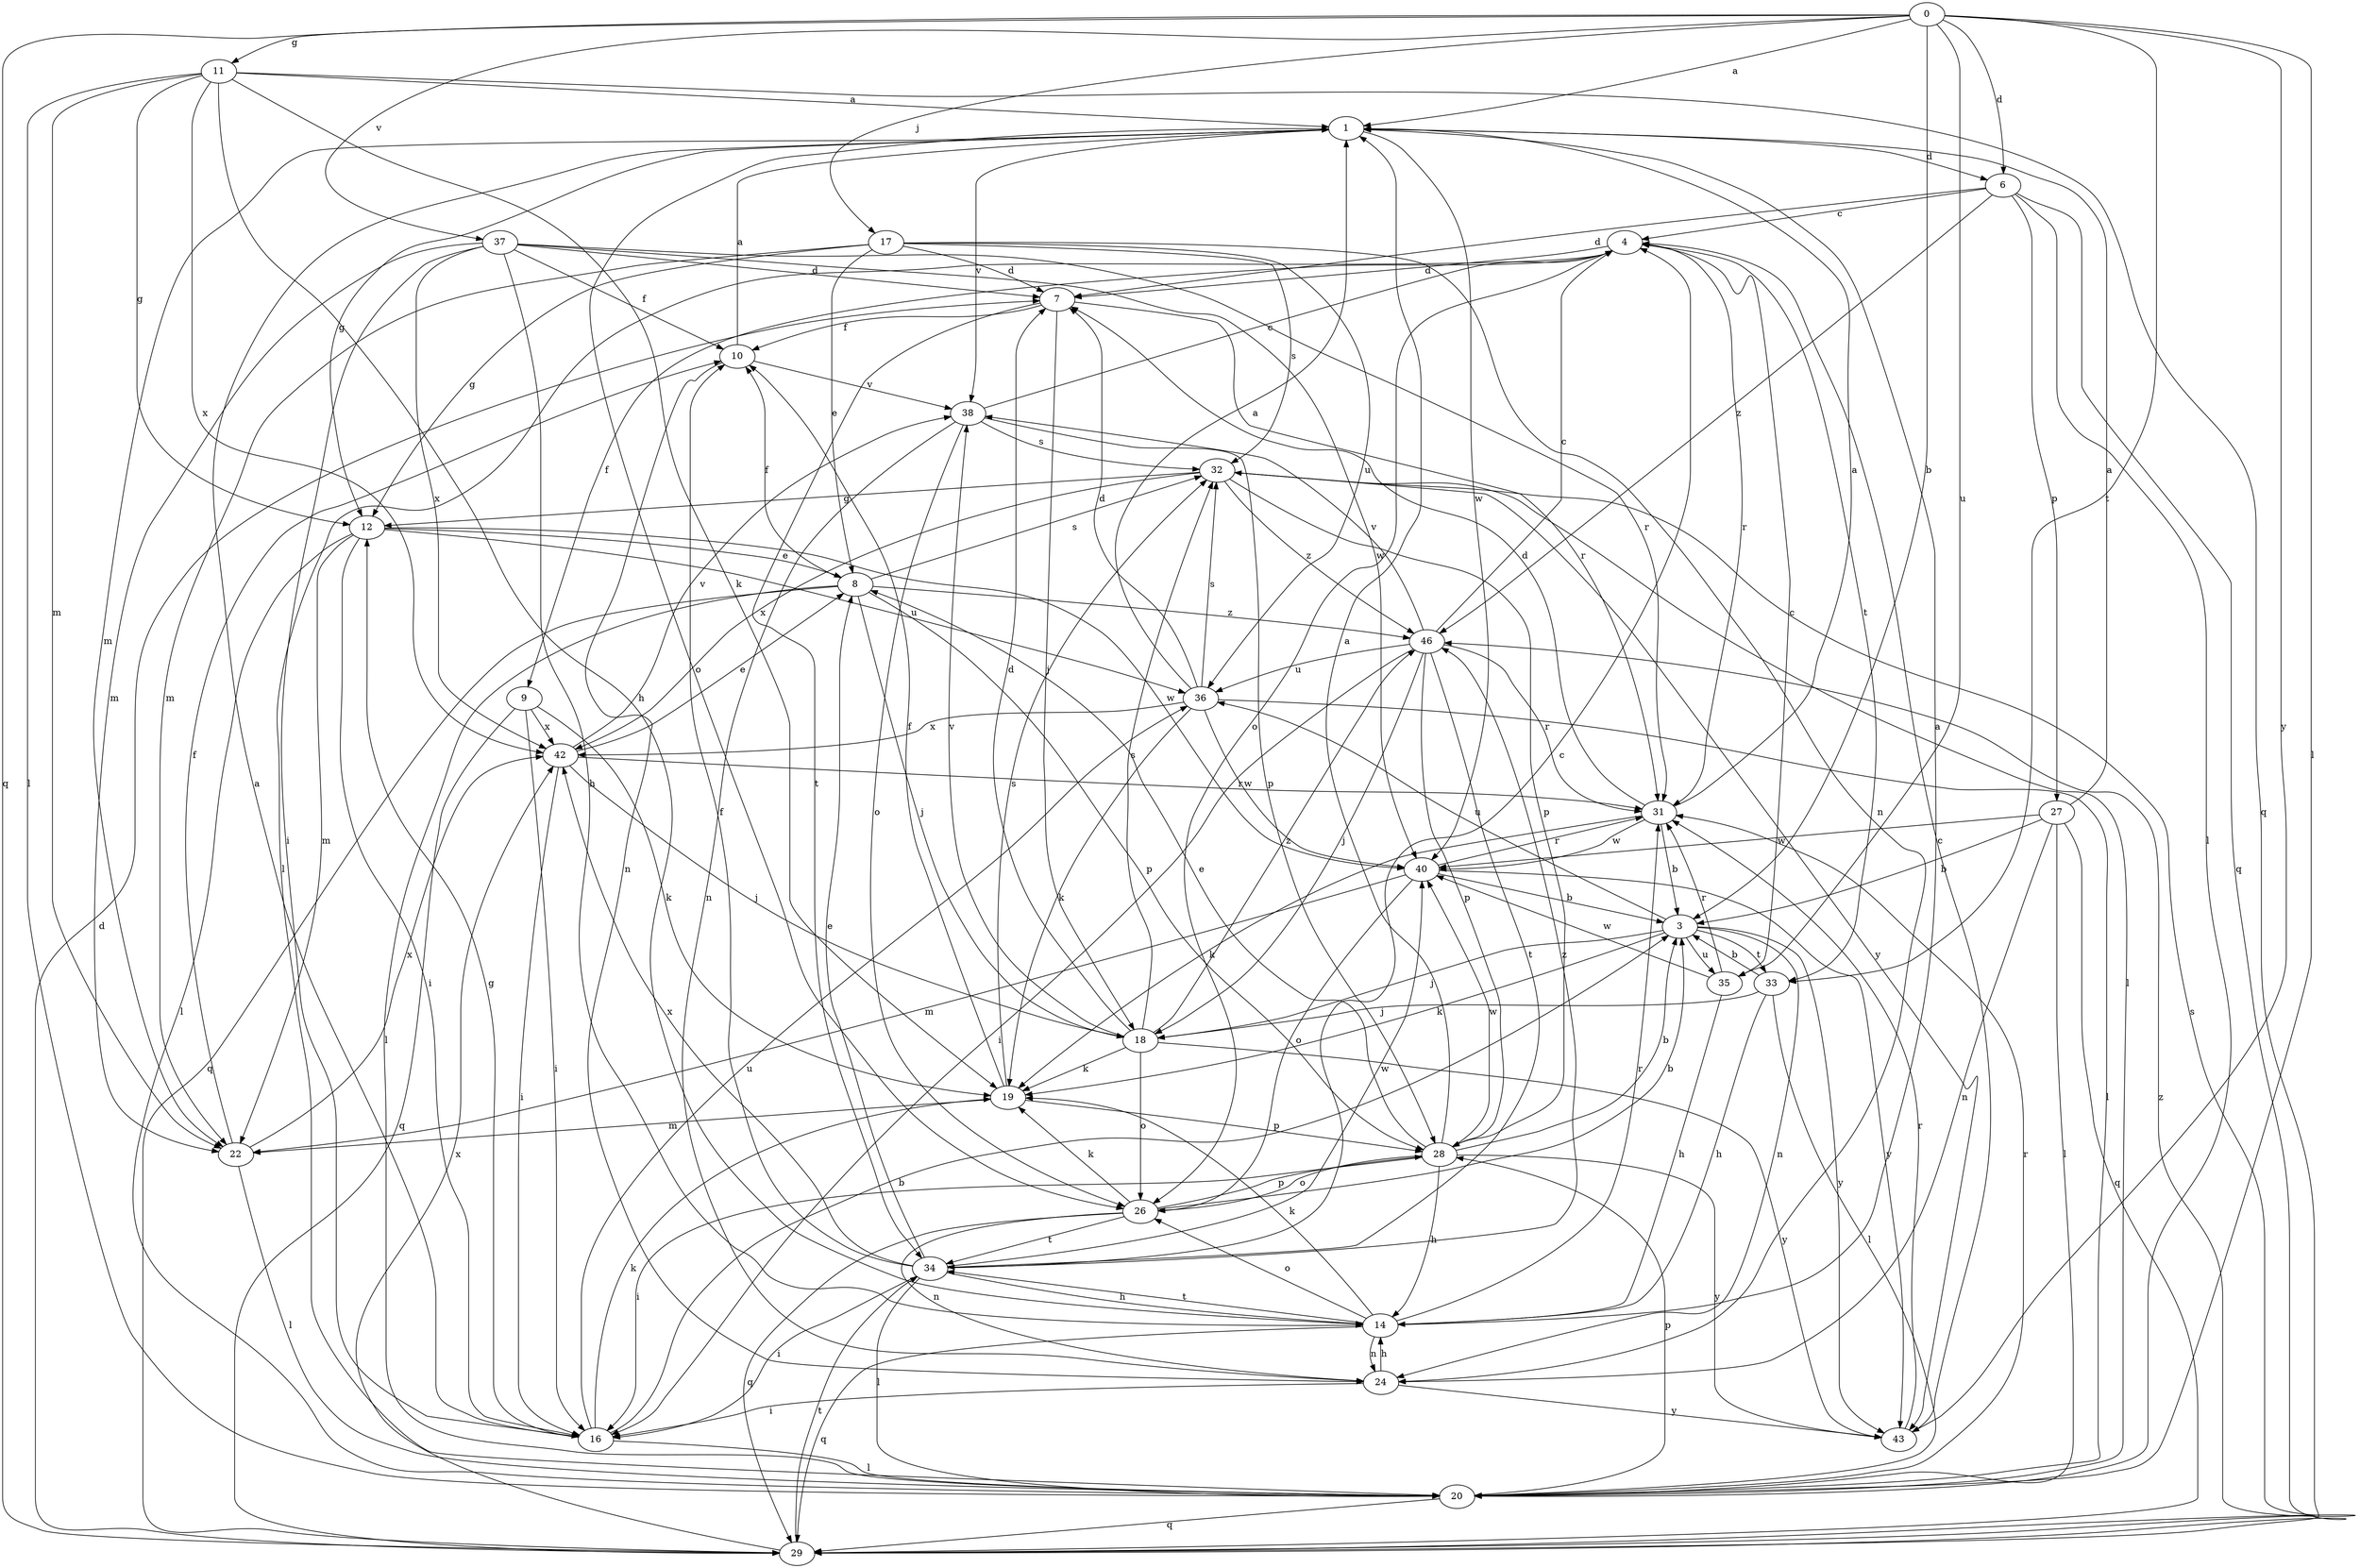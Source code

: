 strict digraph  {
0;
1;
3;
4;
6;
7;
8;
9;
10;
11;
12;
14;
16;
17;
18;
19;
20;
22;
24;
26;
27;
28;
29;
31;
32;
33;
34;
35;
36;
37;
38;
40;
42;
43;
46;
0 -> 1  [label=a];
0 -> 3  [label=b];
0 -> 6  [label=d];
0 -> 11  [label=g];
0 -> 17  [label=j];
0 -> 20  [label=l];
0 -> 29  [label=q];
0 -> 33  [label=t];
0 -> 35  [label=u];
0 -> 37  [label=v];
0 -> 43  [label=y];
1 -> 6  [label=d];
1 -> 12  [label=g];
1 -> 22  [label=m];
1 -> 26  [label=o];
1 -> 38  [label=v];
1 -> 40  [label=w];
3 -> 18  [label=j];
3 -> 19  [label=k];
3 -> 24  [label=n];
3 -> 33  [label=t];
3 -> 35  [label=u];
3 -> 36  [label=u];
3 -> 43  [label=y];
4 -> 7  [label=d];
4 -> 9  [label=f];
4 -> 20  [label=l];
4 -> 26  [label=o];
4 -> 31  [label=r];
4 -> 33  [label=t];
6 -> 4  [label=c];
6 -> 7  [label=d];
6 -> 20  [label=l];
6 -> 27  [label=p];
6 -> 29  [label=q];
6 -> 46  [label=z];
7 -> 10  [label=f];
7 -> 18  [label=j];
7 -> 31  [label=r];
7 -> 34  [label=t];
8 -> 10  [label=f];
8 -> 18  [label=j];
8 -> 20  [label=l];
8 -> 28  [label=p];
8 -> 29  [label=q];
8 -> 32  [label=s];
8 -> 46  [label=z];
9 -> 16  [label=i];
9 -> 19  [label=k];
9 -> 29  [label=q];
9 -> 42  [label=x];
10 -> 1  [label=a];
10 -> 24  [label=n];
10 -> 38  [label=v];
11 -> 1  [label=a];
11 -> 12  [label=g];
11 -> 14  [label=h];
11 -> 19  [label=k];
11 -> 20  [label=l];
11 -> 22  [label=m];
11 -> 29  [label=q];
11 -> 42  [label=x];
12 -> 8  [label=e];
12 -> 16  [label=i];
12 -> 20  [label=l];
12 -> 22  [label=m];
12 -> 36  [label=u];
12 -> 40  [label=w];
14 -> 1  [label=a];
14 -> 19  [label=k];
14 -> 24  [label=n];
14 -> 26  [label=o];
14 -> 29  [label=q];
14 -> 31  [label=r];
14 -> 34  [label=t];
16 -> 1  [label=a];
16 -> 3  [label=b];
16 -> 12  [label=g];
16 -> 19  [label=k];
16 -> 20  [label=l];
16 -> 36  [label=u];
17 -> 7  [label=d];
17 -> 8  [label=e];
17 -> 12  [label=g];
17 -> 22  [label=m];
17 -> 24  [label=n];
17 -> 32  [label=s];
17 -> 36  [label=u];
18 -> 7  [label=d];
18 -> 19  [label=k];
18 -> 26  [label=o];
18 -> 32  [label=s];
18 -> 38  [label=v];
18 -> 43  [label=y];
18 -> 46  [label=z];
19 -> 10  [label=f];
19 -> 22  [label=m];
19 -> 28  [label=p];
19 -> 32  [label=s];
20 -> 28  [label=p];
20 -> 29  [label=q];
20 -> 31  [label=r];
22 -> 10  [label=f];
22 -> 20  [label=l];
22 -> 42  [label=x];
24 -> 14  [label=h];
24 -> 16  [label=i];
24 -> 43  [label=y];
26 -> 3  [label=b];
26 -> 19  [label=k];
26 -> 24  [label=n];
26 -> 28  [label=p];
26 -> 29  [label=q];
26 -> 34  [label=t];
27 -> 1  [label=a];
27 -> 3  [label=b];
27 -> 20  [label=l];
27 -> 24  [label=n];
27 -> 29  [label=q];
27 -> 40  [label=w];
28 -> 1  [label=a];
28 -> 3  [label=b];
28 -> 8  [label=e];
28 -> 14  [label=h];
28 -> 16  [label=i];
28 -> 26  [label=o];
28 -> 40  [label=w];
28 -> 43  [label=y];
29 -> 7  [label=d];
29 -> 32  [label=s];
29 -> 34  [label=t];
29 -> 42  [label=x];
29 -> 46  [label=z];
31 -> 1  [label=a];
31 -> 3  [label=b];
31 -> 7  [label=d];
31 -> 19  [label=k];
31 -> 40  [label=w];
32 -> 12  [label=g];
32 -> 20  [label=l];
32 -> 28  [label=p];
32 -> 42  [label=x];
32 -> 43  [label=y];
32 -> 46  [label=z];
33 -> 3  [label=b];
33 -> 14  [label=h];
33 -> 18  [label=j];
33 -> 20  [label=l];
34 -> 4  [label=c];
34 -> 8  [label=e];
34 -> 10  [label=f];
34 -> 14  [label=h];
34 -> 16  [label=i];
34 -> 20  [label=l];
34 -> 40  [label=w];
34 -> 42  [label=x];
34 -> 46  [label=z];
35 -> 4  [label=c];
35 -> 14  [label=h];
35 -> 31  [label=r];
35 -> 40  [label=w];
36 -> 1  [label=a];
36 -> 7  [label=d];
36 -> 19  [label=k];
36 -> 20  [label=l];
36 -> 32  [label=s];
36 -> 40  [label=w];
36 -> 42  [label=x];
37 -> 7  [label=d];
37 -> 10  [label=f];
37 -> 14  [label=h];
37 -> 16  [label=i];
37 -> 22  [label=m];
37 -> 31  [label=r];
37 -> 40  [label=w];
37 -> 42  [label=x];
38 -> 4  [label=c];
38 -> 24  [label=n];
38 -> 26  [label=o];
38 -> 28  [label=p];
38 -> 32  [label=s];
40 -> 3  [label=b];
40 -> 22  [label=m];
40 -> 26  [label=o];
40 -> 31  [label=r];
40 -> 43  [label=y];
42 -> 8  [label=e];
42 -> 16  [label=i];
42 -> 18  [label=j];
42 -> 31  [label=r];
42 -> 38  [label=v];
43 -> 4  [label=c];
43 -> 31  [label=r];
46 -> 4  [label=c];
46 -> 16  [label=i];
46 -> 18  [label=j];
46 -> 28  [label=p];
46 -> 31  [label=r];
46 -> 34  [label=t];
46 -> 36  [label=u];
46 -> 38  [label=v];
}
